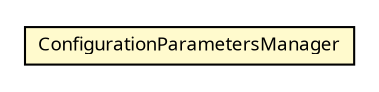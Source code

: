 #!/usr/local/bin/dot
#
# Class diagram 
# Generated by UMLGraph version R5_6 (http://www.umlgraph.org/)
#

digraph G {
	edge [fontname="Trebuchet MS",fontsize=10,labelfontname="Trebuchet MS",labelfontsize=10];
	node [fontname="Trebuchet MS",fontsize=10,shape=plaintext];
	nodesep=0.25;
	ranksep=0.5;
	// se.cambio.cds.util.misc.ConfigurationParametersManager
	c117645 [label=<<table title="se.cambio.cds.util.misc.ConfigurationParametersManager" border="0" cellborder="1" cellspacing="0" cellpadding="2" port="p" bgcolor="lemonChiffon" href="./ConfigurationParametersManager.html">
		<tr><td><table border="0" cellspacing="0" cellpadding="1">
<tr><td align="center" balign="center"><font face="Trebuchet MS"> ConfigurationParametersManager </font></td></tr>
		</table></td></tr>
		</table>>, URL="./ConfigurationParametersManager.html", fontname="Trebuchet MS", fontcolor="black", fontsize=9.0];
}

